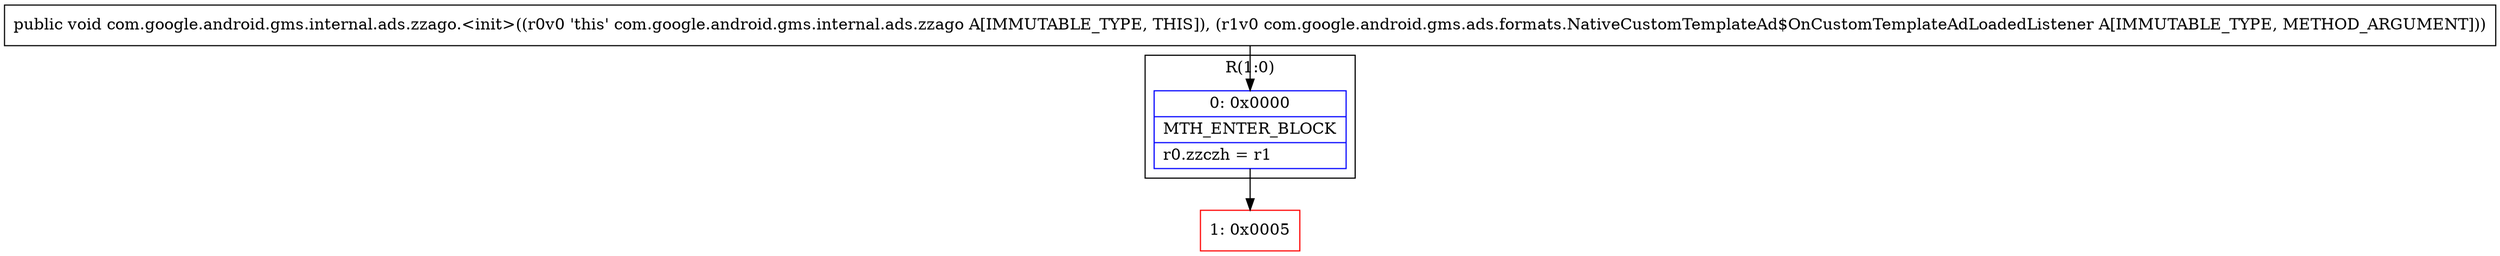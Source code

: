 digraph "CFG forcom.google.android.gms.internal.ads.zzago.\<init\>(Lcom\/google\/android\/gms\/ads\/formats\/NativeCustomTemplateAd$OnCustomTemplateAdLoadedListener;)V" {
subgraph cluster_Region_1053769564 {
label = "R(1:0)";
node [shape=record,color=blue];
Node_0 [shape=record,label="{0\:\ 0x0000|MTH_ENTER_BLOCK\l|r0.zzczh = r1\l}"];
}
Node_1 [shape=record,color=red,label="{1\:\ 0x0005}"];
MethodNode[shape=record,label="{public void com.google.android.gms.internal.ads.zzago.\<init\>((r0v0 'this' com.google.android.gms.internal.ads.zzago A[IMMUTABLE_TYPE, THIS]), (r1v0 com.google.android.gms.ads.formats.NativeCustomTemplateAd$OnCustomTemplateAdLoadedListener A[IMMUTABLE_TYPE, METHOD_ARGUMENT])) }"];
MethodNode -> Node_0;
Node_0 -> Node_1;
}

